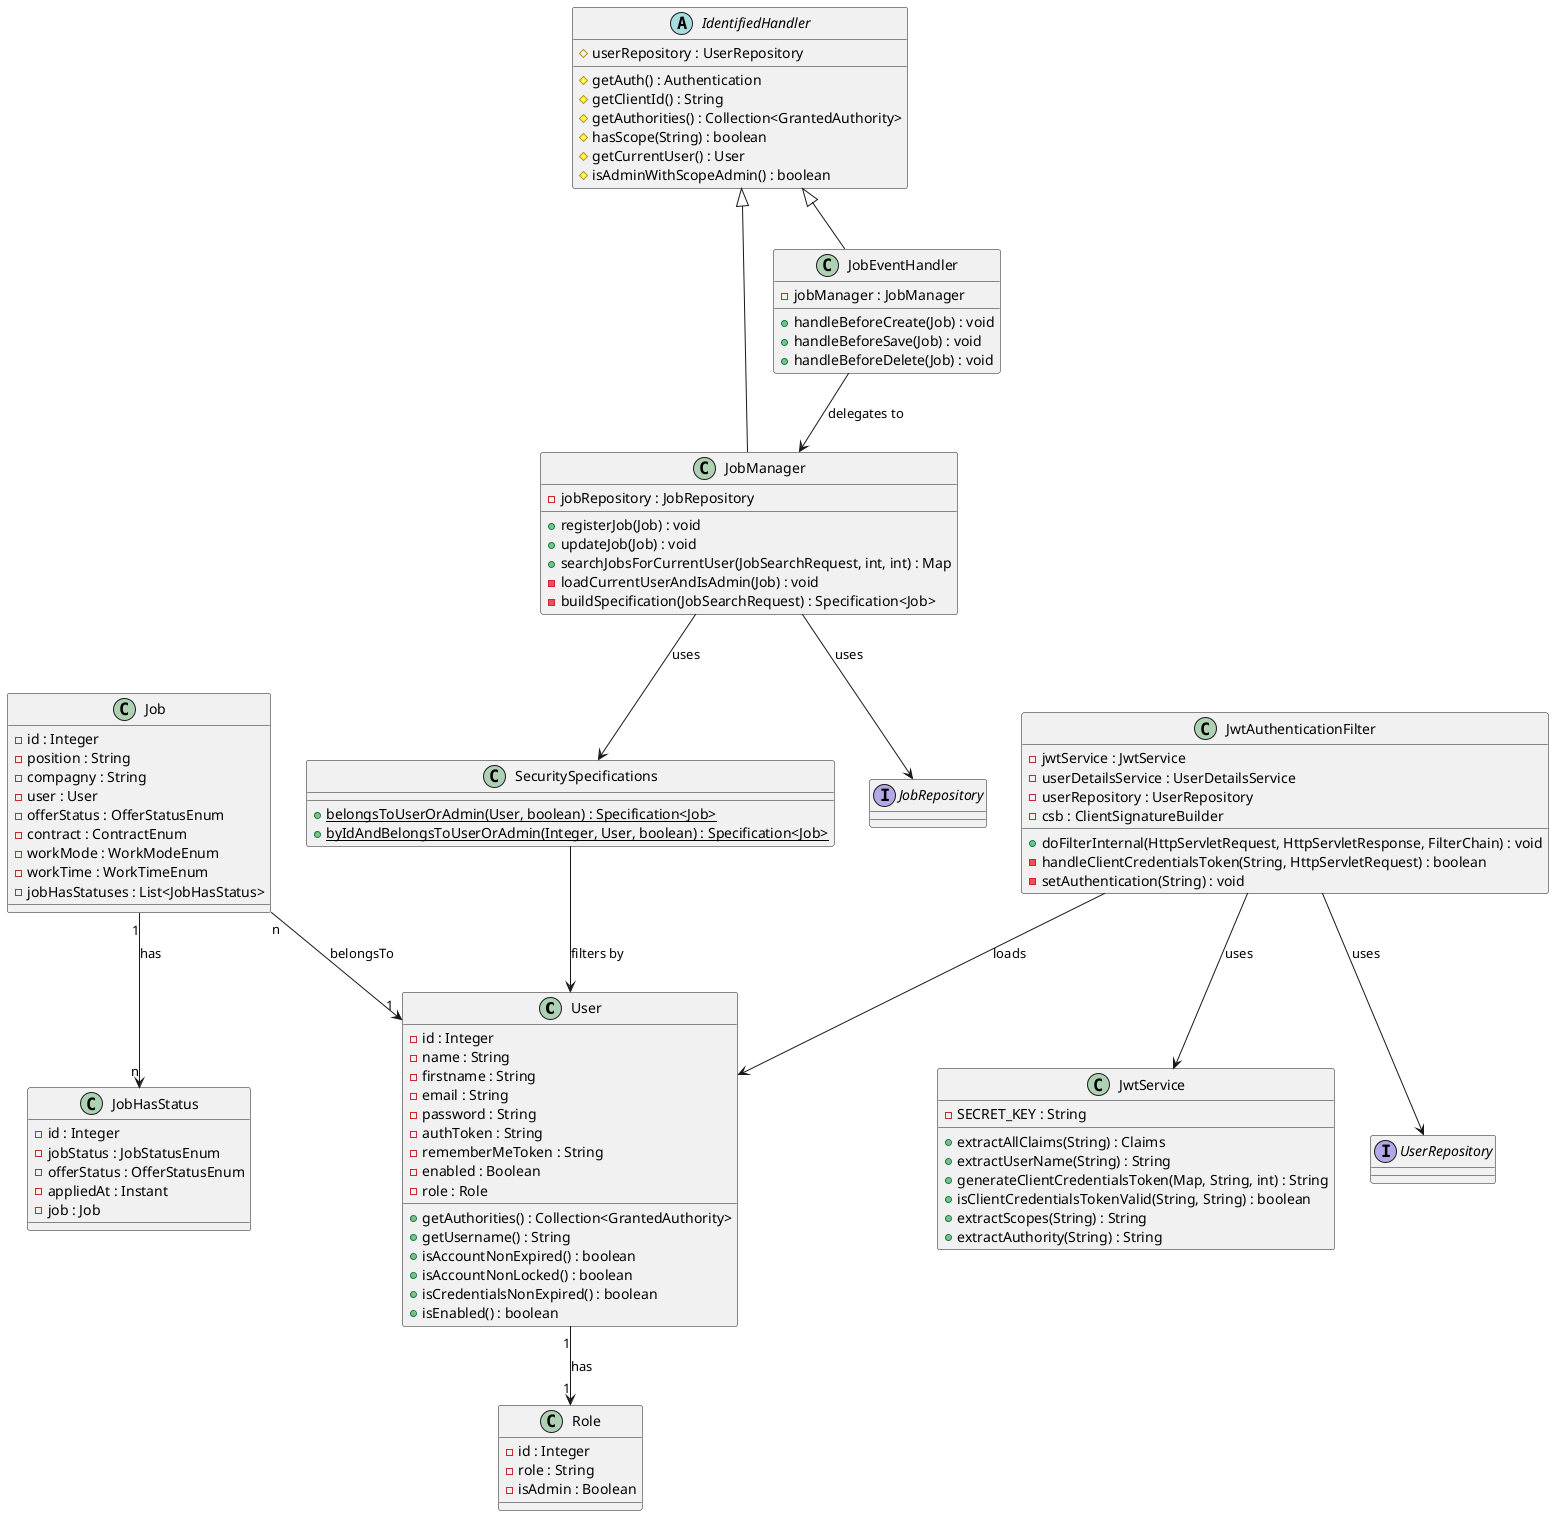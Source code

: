 @startuml
class User {
    - id : Integer
    - name : String
    - firstname : String
    - email : String
    - password : String
    - authToken : String
    - rememberMeToken : String
    - enabled : Boolean
    - role : Role
    + getAuthorities() : Collection<GrantedAuthority>
    + getUsername() : String
    + isAccountNonExpired() : boolean
    + isAccountNonLocked() : boolean
    + isCredentialsNonExpired() : boolean
    + isEnabled() : boolean
}

class Role {
    - id : Integer
    - role : String
    - isAdmin : Boolean
}

class Job {
    - id : Integer
    - position : String
    - compagny : String
    - user : User
    - offerStatus : OfferStatusEnum
    - contract : ContractEnum
    - workMode : WorkModeEnum
    - workTime : WorkTimeEnum
    - jobHasStatuses : List<JobHasStatus>
}

class JobHasStatus {
    - id : Integer
    - jobStatus : JobStatusEnum
    - offerStatus : OfferStatusEnum
    - appliedAt : Instant
    - job : Job
}

abstract class IdentifiedHandler {
    # userRepository : UserRepository
    # getAuth() : Authentication
    # getClientId() : String
    # getAuthorities() : Collection<GrantedAuthority>
    # hasScope(String) : boolean
    # getCurrentUser() : User
    # isAdminWithScopeAdmin() : boolean
}

class JobManager {
    - jobRepository : JobRepository
    + registerJob(Job) : void
    + updateJob(Job) : void
    + searchJobsForCurrentUser(JobSearchRequest, int, int) : Map
    - loadCurrentUserAndIsAdmin(Job) : void
    - buildSpecification(JobSearchRequest) : Specification<Job>
}

class JobEventHandler {
    - jobManager : JobManager
    + handleBeforeCreate(Job) : void
    + handleBeforeSave(Job) : void
    + handleBeforeDelete(Job) : void
}

class SecuritySpecifications {
    + {static} belongsToUserOrAdmin(User, boolean) : Specification<Job>
    + {static} byIdAndBelongsToUserOrAdmin(Integer, User, boolean) : Specification<Job>
}

class JwtAuthenticationFilter {
    - jwtService : JwtService
    - userDetailsService : UserDetailsService
    - userRepository : UserRepository
    - csb : ClientSignatureBuilder
    + doFilterInternal(HttpServletRequest, HttpServletResponse, FilterChain) : void
    - handleClientCredentialsToken(String, HttpServletRequest) : boolean
    - setAuthentication(String) : void
}

class JwtService {
    - SECRET_KEY : String
    + extractAllClaims(String) : Claims
    + extractUserName(String) : String
    + generateClientCredentialsToken(Map, String, int) : String
    + isClientCredentialsTokenValid(String, String) : boolean
    + extractScopes(String) : String
    + extractAuthority(String) : String
}

interface JobRepository
interface UserRepository

User "1" --> "1" Role : has
Job "n" --> "1" User : belongsTo
Job "1" --> "n" JobHasStatus : has

IdentifiedHandler <|-- JobManager
IdentifiedHandler <|-- JobEventHandler

JobManager --> JobRepository : uses
JobManager --> SecuritySpecifications : uses
JobEventHandler --> JobManager : delegates to

JwtAuthenticationFilter --> JwtService : uses
JwtAuthenticationFilter --> UserRepository : uses
JwtAuthenticationFilter --> User : loads

SecuritySpecifications --> User : filters by

@enduml
